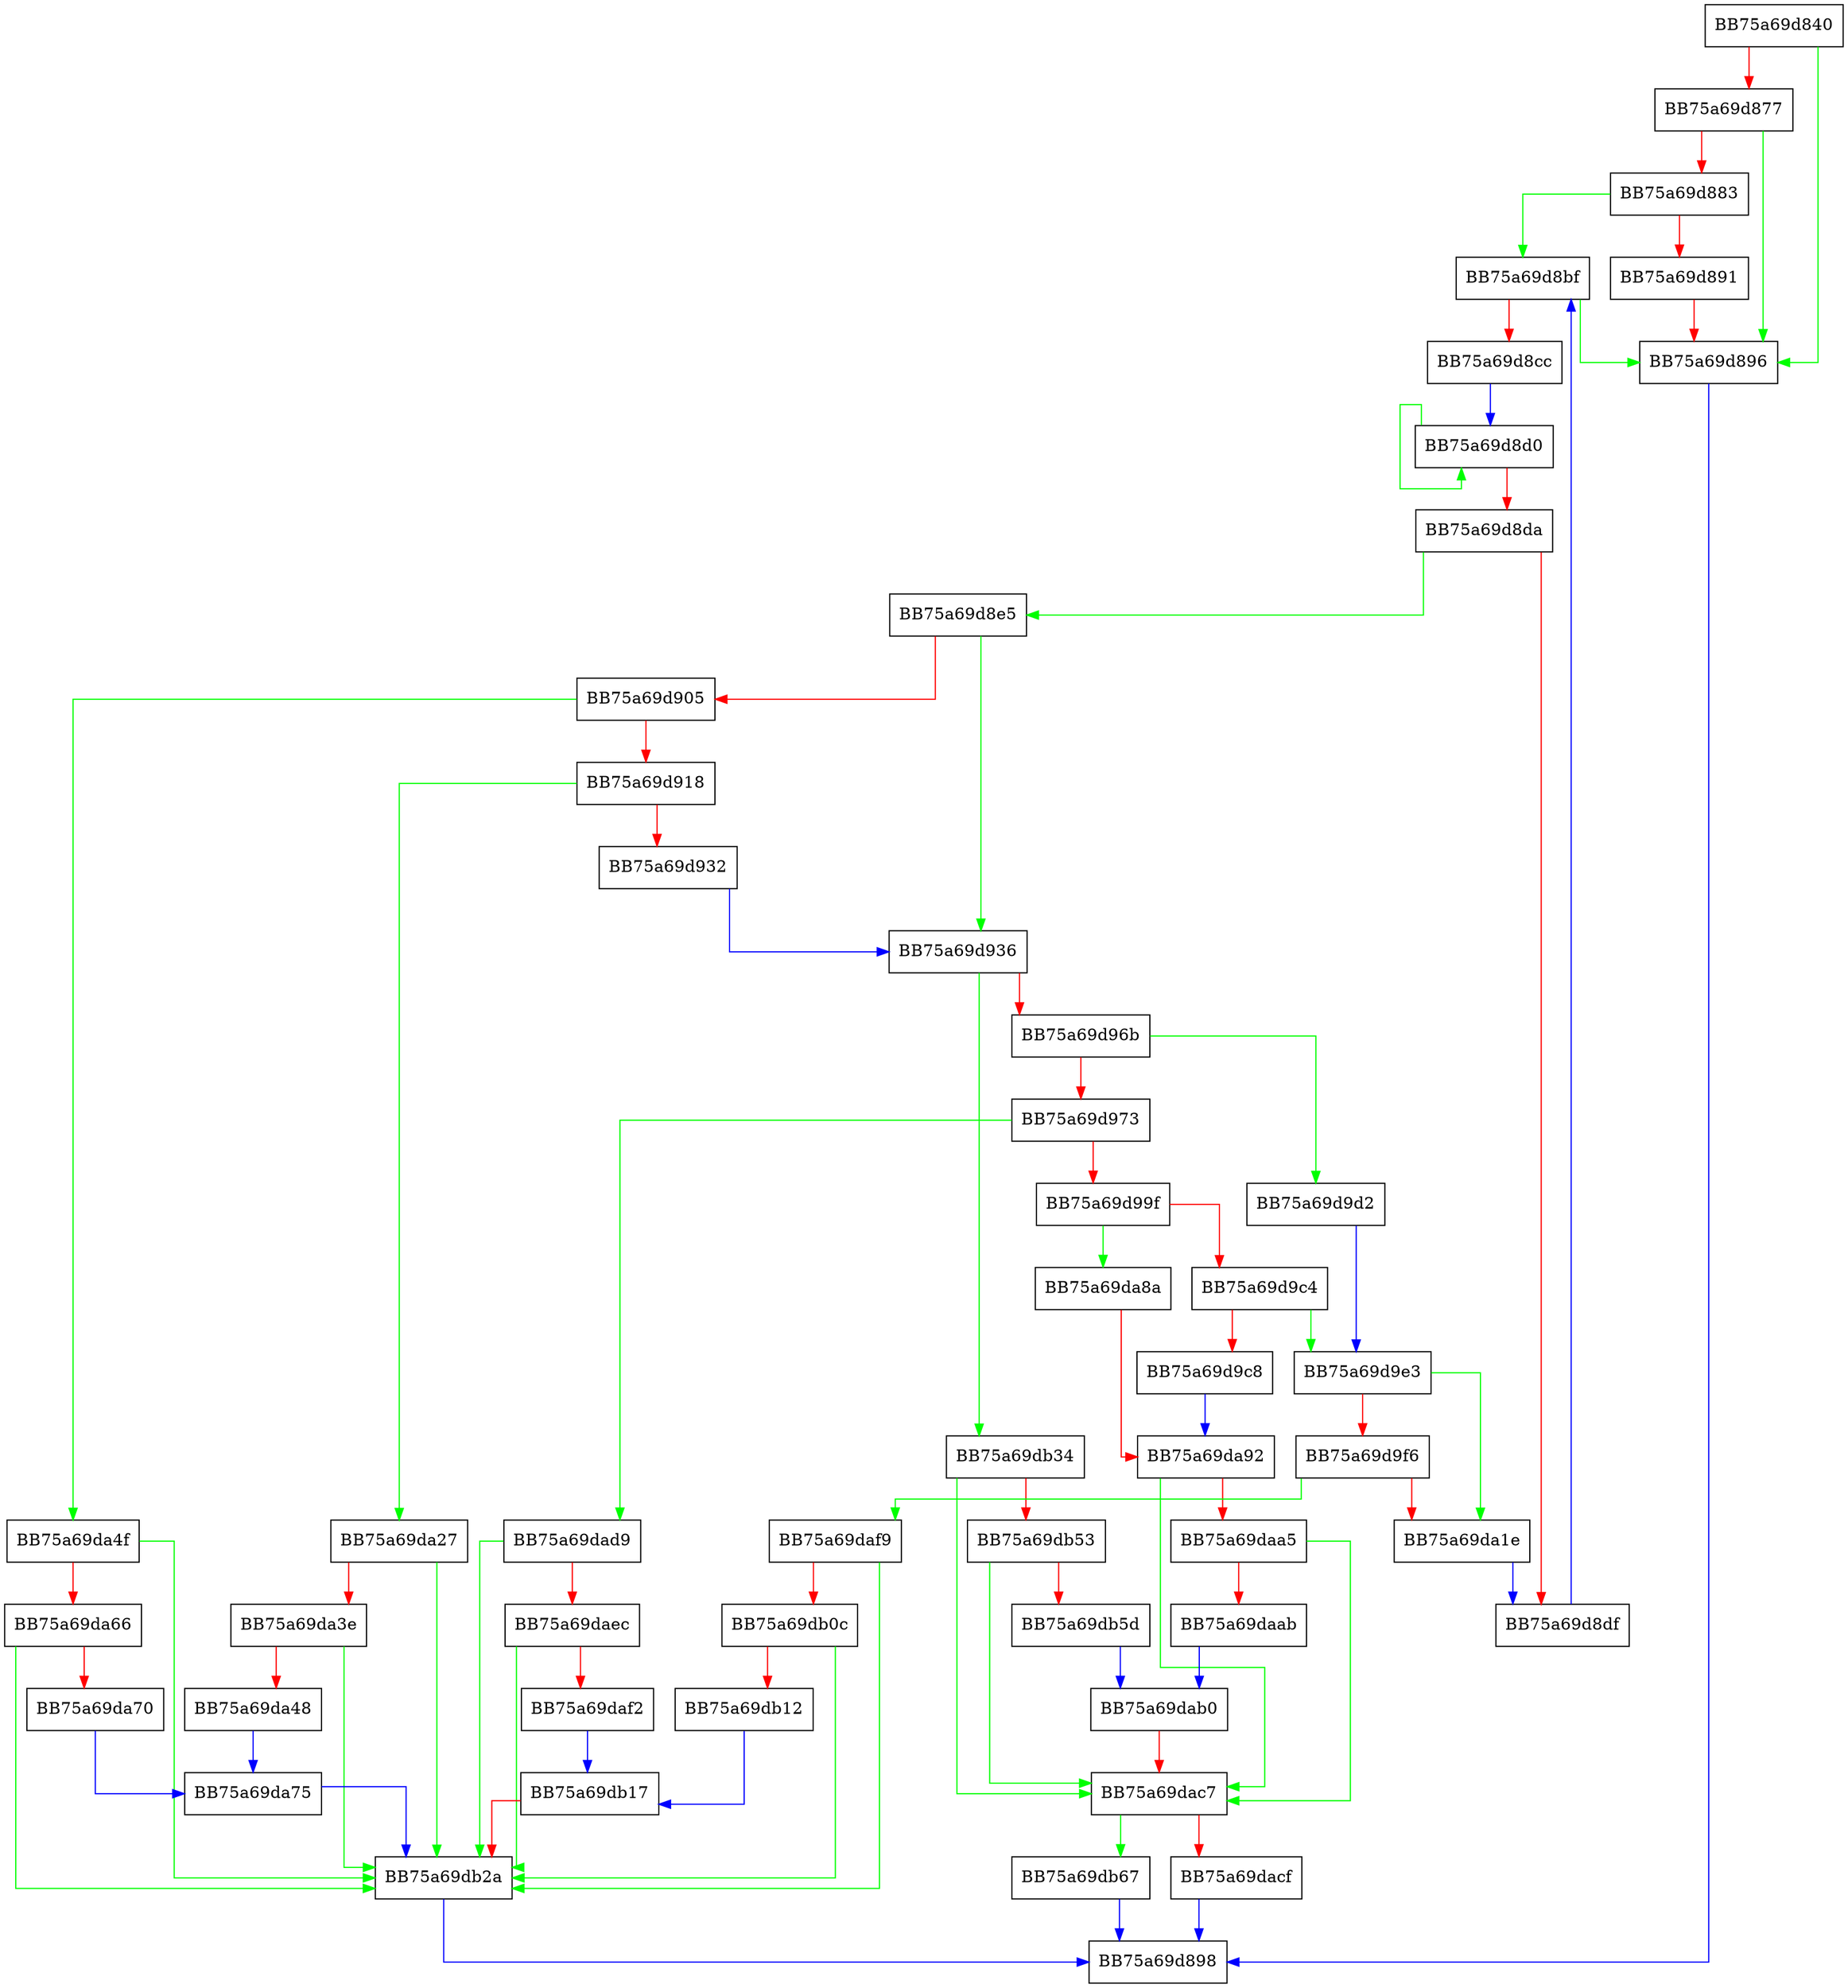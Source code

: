 digraph PathListToArray {
  node [shape="box"];
  graph [splines=ortho];
  BB75a69d840 -> BB75a69d896 [color="green"];
  BB75a69d840 -> BB75a69d877 [color="red"];
  BB75a69d877 -> BB75a69d896 [color="green"];
  BB75a69d877 -> BB75a69d883 [color="red"];
  BB75a69d883 -> BB75a69d8bf [color="green"];
  BB75a69d883 -> BB75a69d891 [color="red"];
  BB75a69d891 -> BB75a69d896 [color="red"];
  BB75a69d896 -> BB75a69d898 [color="blue"];
  BB75a69d8bf -> BB75a69d896 [color="green"];
  BB75a69d8bf -> BB75a69d8cc [color="red"];
  BB75a69d8cc -> BB75a69d8d0 [color="blue"];
  BB75a69d8d0 -> BB75a69d8d0 [color="green"];
  BB75a69d8d0 -> BB75a69d8da [color="red"];
  BB75a69d8da -> BB75a69d8e5 [color="green"];
  BB75a69d8da -> BB75a69d8df [color="red"];
  BB75a69d8df -> BB75a69d8bf [color="blue"];
  BB75a69d8e5 -> BB75a69d936 [color="green"];
  BB75a69d8e5 -> BB75a69d905 [color="red"];
  BB75a69d905 -> BB75a69da4f [color="green"];
  BB75a69d905 -> BB75a69d918 [color="red"];
  BB75a69d918 -> BB75a69da27 [color="green"];
  BB75a69d918 -> BB75a69d932 [color="red"];
  BB75a69d932 -> BB75a69d936 [color="blue"];
  BB75a69d936 -> BB75a69db34 [color="green"];
  BB75a69d936 -> BB75a69d96b [color="red"];
  BB75a69d96b -> BB75a69d9d2 [color="green"];
  BB75a69d96b -> BB75a69d973 [color="red"];
  BB75a69d973 -> BB75a69dad9 [color="green"];
  BB75a69d973 -> BB75a69d99f [color="red"];
  BB75a69d99f -> BB75a69da8a [color="green"];
  BB75a69d99f -> BB75a69d9c4 [color="red"];
  BB75a69d9c4 -> BB75a69d9e3 [color="green"];
  BB75a69d9c4 -> BB75a69d9c8 [color="red"];
  BB75a69d9c8 -> BB75a69da92 [color="blue"];
  BB75a69d9d2 -> BB75a69d9e3 [color="blue"];
  BB75a69d9e3 -> BB75a69da1e [color="green"];
  BB75a69d9e3 -> BB75a69d9f6 [color="red"];
  BB75a69d9f6 -> BB75a69daf9 [color="green"];
  BB75a69d9f6 -> BB75a69da1e [color="red"];
  BB75a69da1e -> BB75a69d8df [color="blue"];
  BB75a69da27 -> BB75a69db2a [color="green"];
  BB75a69da27 -> BB75a69da3e [color="red"];
  BB75a69da3e -> BB75a69db2a [color="green"];
  BB75a69da3e -> BB75a69da48 [color="red"];
  BB75a69da48 -> BB75a69da75 [color="blue"];
  BB75a69da4f -> BB75a69db2a [color="green"];
  BB75a69da4f -> BB75a69da66 [color="red"];
  BB75a69da66 -> BB75a69db2a [color="green"];
  BB75a69da66 -> BB75a69da70 [color="red"];
  BB75a69da70 -> BB75a69da75 [color="blue"];
  BB75a69da75 -> BB75a69db2a [color="blue"];
  BB75a69da8a -> BB75a69da92 [color="red"];
  BB75a69da92 -> BB75a69dac7 [color="green"];
  BB75a69da92 -> BB75a69daa5 [color="red"];
  BB75a69daa5 -> BB75a69dac7 [color="green"];
  BB75a69daa5 -> BB75a69daab [color="red"];
  BB75a69daab -> BB75a69dab0 [color="blue"];
  BB75a69dab0 -> BB75a69dac7 [color="red"];
  BB75a69dac7 -> BB75a69db67 [color="green"];
  BB75a69dac7 -> BB75a69dacf [color="red"];
  BB75a69dacf -> BB75a69d898 [color="blue"];
  BB75a69dad9 -> BB75a69db2a [color="green"];
  BB75a69dad9 -> BB75a69daec [color="red"];
  BB75a69daec -> BB75a69db2a [color="green"];
  BB75a69daec -> BB75a69daf2 [color="red"];
  BB75a69daf2 -> BB75a69db17 [color="blue"];
  BB75a69daf9 -> BB75a69db2a [color="green"];
  BB75a69daf9 -> BB75a69db0c [color="red"];
  BB75a69db0c -> BB75a69db2a [color="green"];
  BB75a69db0c -> BB75a69db12 [color="red"];
  BB75a69db12 -> BB75a69db17 [color="blue"];
  BB75a69db17 -> BB75a69db2a [color="red"];
  BB75a69db2a -> BB75a69d898 [color="blue"];
  BB75a69db34 -> BB75a69dac7 [color="green"];
  BB75a69db34 -> BB75a69db53 [color="red"];
  BB75a69db53 -> BB75a69dac7 [color="green"];
  BB75a69db53 -> BB75a69db5d [color="red"];
  BB75a69db5d -> BB75a69dab0 [color="blue"];
  BB75a69db67 -> BB75a69d898 [color="blue"];
}